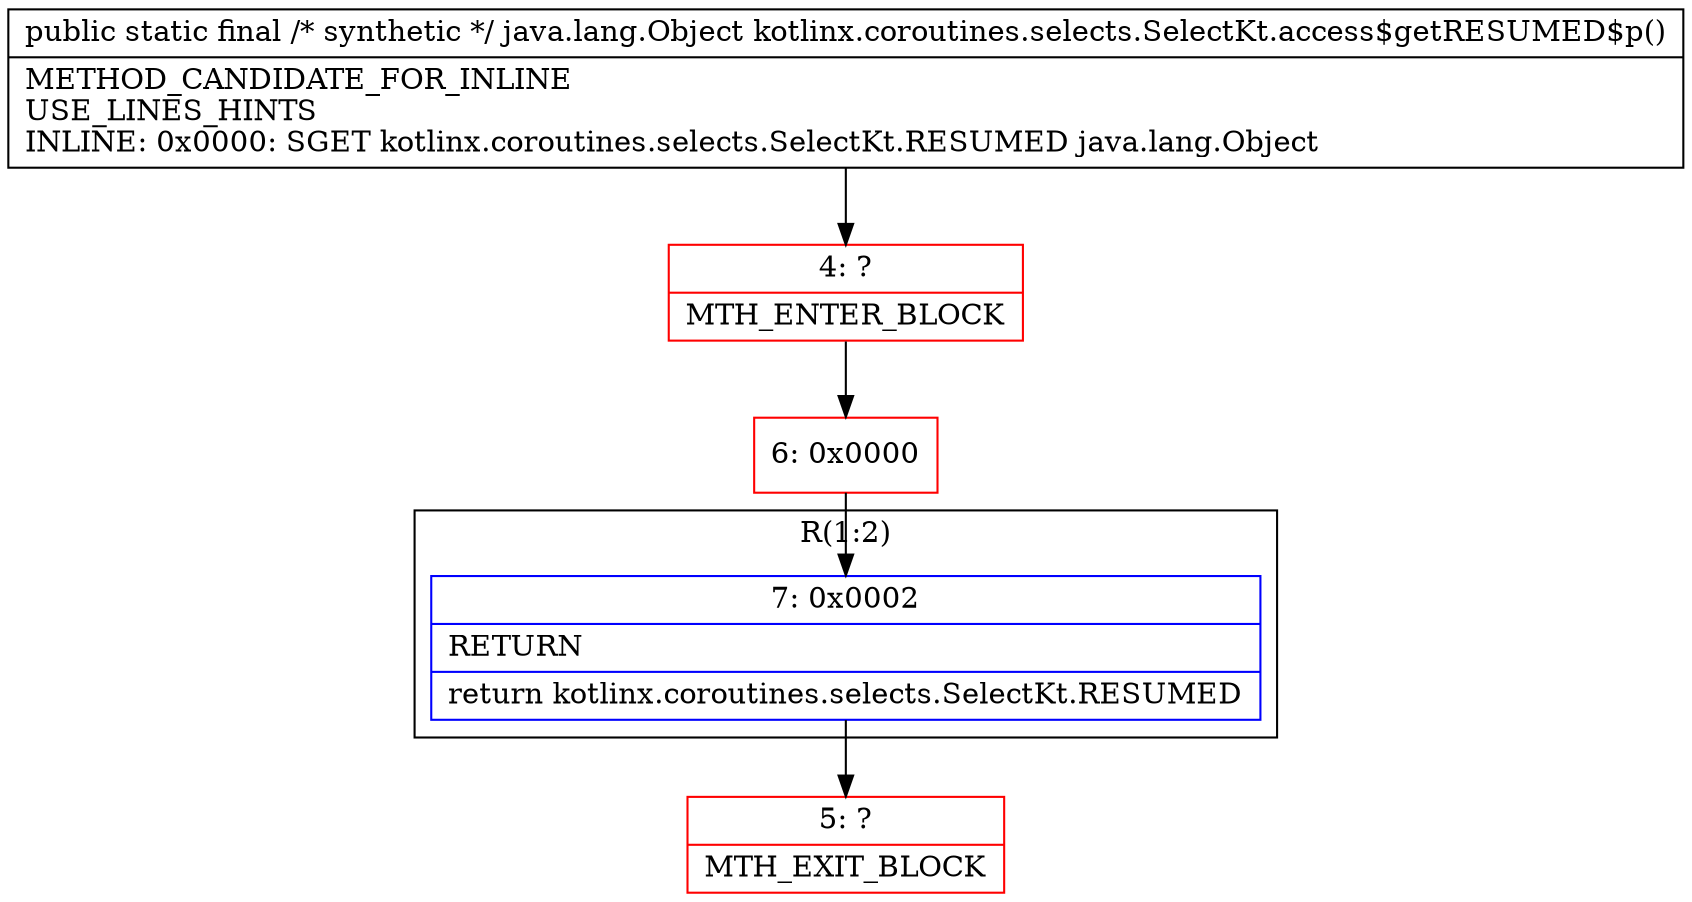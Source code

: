 digraph "CFG forkotlinx.coroutines.selects.SelectKt.access$getRESUMED$p()Ljava\/lang\/Object;" {
subgraph cluster_Region_2121823485 {
label = "R(1:2)";
node [shape=record,color=blue];
Node_7 [shape=record,label="{7\:\ 0x0002|RETURN\l|return kotlinx.coroutines.selects.SelectKt.RESUMED\l}"];
}
Node_4 [shape=record,color=red,label="{4\:\ ?|MTH_ENTER_BLOCK\l}"];
Node_6 [shape=record,color=red,label="{6\:\ 0x0000}"];
Node_5 [shape=record,color=red,label="{5\:\ ?|MTH_EXIT_BLOCK\l}"];
MethodNode[shape=record,label="{public static final \/* synthetic *\/ java.lang.Object kotlinx.coroutines.selects.SelectKt.access$getRESUMED$p()  | METHOD_CANDIDATE_FOR_INLINE\lUSE_LINES_HINTS\lINLINE: 0x0000: SGET   kotlinx.coroutines.selects.SelectKt.RESUMED java.lang.Object\l}"];
MethodNode -> Node_4;Node_7 -> Node_5;
Node_4 -> Node_6;
Node_6 -> Node_7;
}

